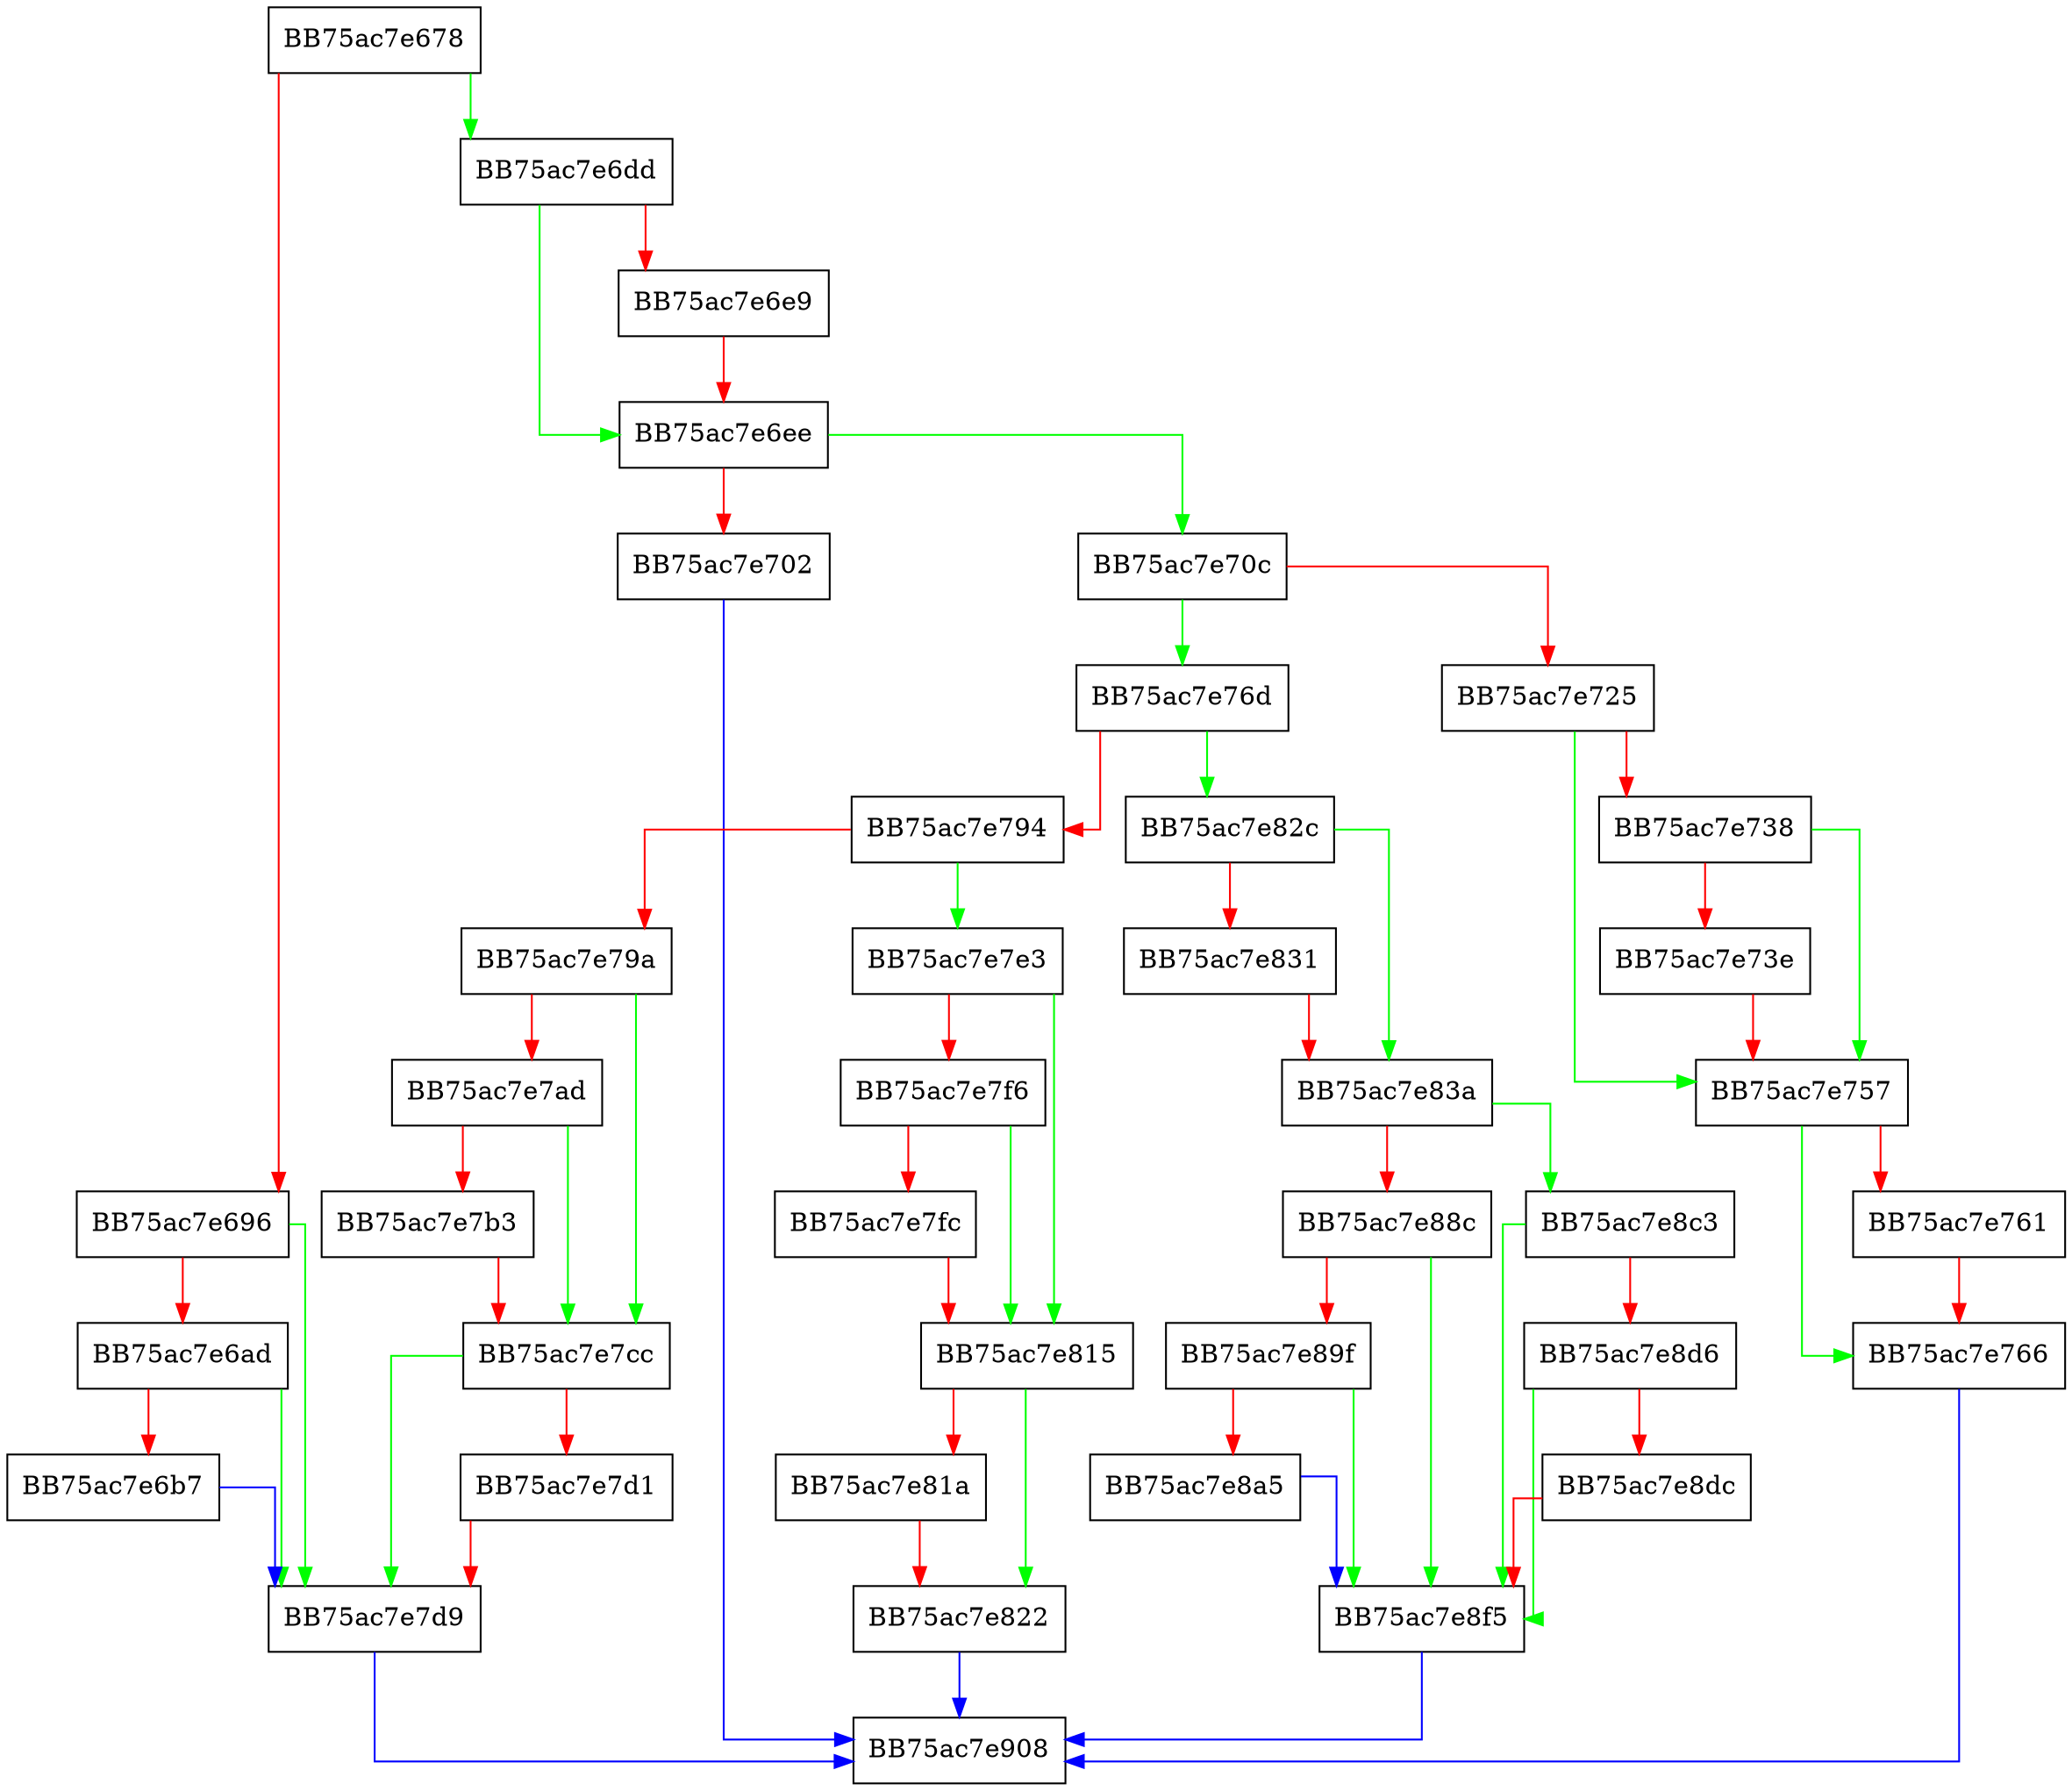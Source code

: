 digraph AddShutdownFileRemoval {
  node [shape="box"];
  graph [splines=ortho];
  BB75ac7e678 -> BB75ac7e6dd [color="green"];
  BB75ac7e678 -> BB75ac7e696 [color="red"];
  BB75ac7e696 -> BB75ac7e7d9 [color="green"];
  BB75ac7e696 -> BB75ac7e6ad [color="red"];
  BB75ac7e6ad -> BB75ac7e7d9 [color="green"];
  BB75ac7e6ad -> BB75ac7e6b7 [color="red"];
  BB75ac7e6b7 -> BB75ac7e7d9 [color="blue"];
  BB75ac7e6dd -> BB75ac7e6ee [color="green"];
  BB75ac7e6dd -> BB75ac7e6e9 [color="red"];
  BB75ac7e6e9 -> BB75ac7e6ee [color="red"];
  BB75ac7e6ee -> BB75ac7e70c [color="green"];
  BB75ac7e6ee -> BB75ac7e702 [color="red"];
  BB75ac7e702 -> BB75ac7e908 [color="blue"];
  BB75ac7e70c -> BB75ac7e76d [color="green"];
  BB75ac7e70c -> BB75ac7e725 [color="red"];
  BB75ac7e725 -> BB75ac7e757 [color="green"];
  BB75ac7e725 -> BB75ac7e738 [color="red"];
  BB75ac7e738 -> BB75ac7e757 [color="green"];
  BB75ac7e738 -> BB75ac7e73e [color="red"];
  BB75ac7e73e -> BB75ac7e757 [color="red"];
  BB75ac7e757 -> BB75ac7e766 [color="green"];
  BB75ac7e757 -> BB75ac7e761 [color="red"];
  BB75ac7e761 -> BB75ac7e766 [color="red"];
  BB75ac7e766 -> BB75ac7e908 [color="blue"];
  BB75ac7e76d -> BB75ac7e82c [color="green"];
  BB75ac7e76d -> BB75ac7e794 [color="red"];
  BB75ac7e794 -> BB75ac7e7e3 [color="green"];
  BB75ac7e794 -> BB75ac7e79a [color="red"];
  BB75ac7e79a -> BB75ac7e7cc [color="green"];
  BB75ac7e79a -> BB75ac7e7ad [color="red"];
  BB75ac7e7ad -> BB75ac7e7cc [color="green"];
  BB75ac7e7ad -> BB75ac7e7b3 [color="red"];
  BB75ac7e7b3 -> BB75ac7e7cc [color="red"];
  BB75ac7e7cc -> BB75ac7e7d9 [color="green"];
  BB75ac7e7cc -> BB75ac7e7d1 [color="red"];
  BB75ac7e7d1 -> BB75ac7e7d9 [color="red"];
  BB75ac7e7d9 -> BB75ac7e908 [color="blue"];
  BB75ac7e7e3 -> BB75ac7e815 [color="green"];
  BB75ac7e7e3 -> BB75ac7e7f6 [color="red"];
  BB75ac7e7f6 -> BB75ac7e815 [color="green"];
  BB75ac7e7f6 -> BB75ac7e7fc [color="red"];
  BB75ac7e7fc -> BB75ac7e815 [color="red"];
  BB75ac7e815 -> BB75ac7e822 [color="green"];
  BB75ac7e815 -> BB75ac7e81a [color="red"];
  BB75ac7e81a -> BB75ac7e822 [color="red"];
  BB75ac7e822 -> BB75ac7e908 [color="blue"];
  BB75ac7e82c -> BB75ac7e83a [color="green"];
  BB75ac7e82c -> BB75ac7e831 [color="red"];
  BB75ac7e831 -> BB75ac7e83a [color="red"];
  BB75ac7e83a -> BB75ac7e8c3 [color="green"];
  BB75ac7e83a -> BB75ac7e88c [color="red"];
  BB75ac7e88c -> BB75ac7e8f5 [color="green"];
  BB75ac7e88c -> BB75ac7e89f [color="red"];
  BB75ac7e89f -> BB75ac7e8f5 [color="green"];
  BB75ac7e89f -> BB75ac7e8a5 [color="red"];
  BB75ac7e8a5 -> BB75ac7e8f5 [color="blue"];
  BB75ac7e8c3 -> BB75ac7e8f5 [color="green"];
  BB75ac7e8c3 -> BB75ac7e8d6 [color="red"];
  BB75ac7e8d6 -> BB75ac7e8f5 [color="green"];
  BB75ac7e8d6 -> BB75ac7e8dc [color="red"];
  BB75ac7e8dc -> BB75ac7e8f5 [color="red"];
  BB75ac7e8f5 -> BB75ac7e908 [color="blue"];
}